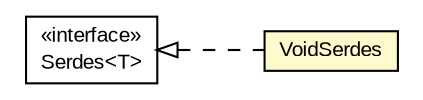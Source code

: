 #!/usr/local/bin/dot
#
# Class diagram 
# Generated by UMLGraph version R5_6-24-gf6e263 (http://www.umlgraph.org/)
#

digraph G {
	edge [fontname="arial",fontsize=10,labelfontname="arial",labelfontsize=10];
	node [fontname="arial",fontsize=10,shape=plaintext];
	nodesep=0.25;
	ranksep=0.5;
	rankdir=LR;
	// io.reinert.requestor.serialization.Serdes<T>
	c13187 [label=<<table title="io.reinert.requestor.serialization.Serdes" border="0" cellborder="1" cellspacing="0" cellpadding="2" port="p" href="../Serdes.html">
		<tr><td><table border="0" cellspacing="0" cellpadding="1">
<tr><td align="center" balign="center"> &#171;interface&#187; </td></tr>
<tr><td align="center" balign="center"> Serdes&lt;T&gt; </td></tr>
		</table></td></tr>
		</table>>, URL="../Serdes.html", fontname="arial", fontcolor="black", fontsize=10.0];
	// io.reinert.requestor.serialization.misc.VoidSerdes
	c13200 [label=<<table title="io.reinert.requestor.serialization.misc.VoidSerdes" border="0" cellborder="1" cellspacing="0" cellpadding="2" port="p" bgcolor="lemonChiffon" href="./VoidSerdes.html">
		<tr><td><table border="0" cellspacing="0" cellpadding="1">
<tr><td align="center" balign="center"> VoidSerdes </td></tr>
		</table></td></tr>
		</table>>, URL="./VoidSerdes.html", fontname="arial", fontcolor="black", fontsize=10.0];
	//io.reinert.requestor.serialization.misc.VoidSerdes implements io.reinert.requestor.serialization.Serdes<T>
	c13187:p -> c13200:p [dir=back,arrowtail=empty,style=dashed];
}

